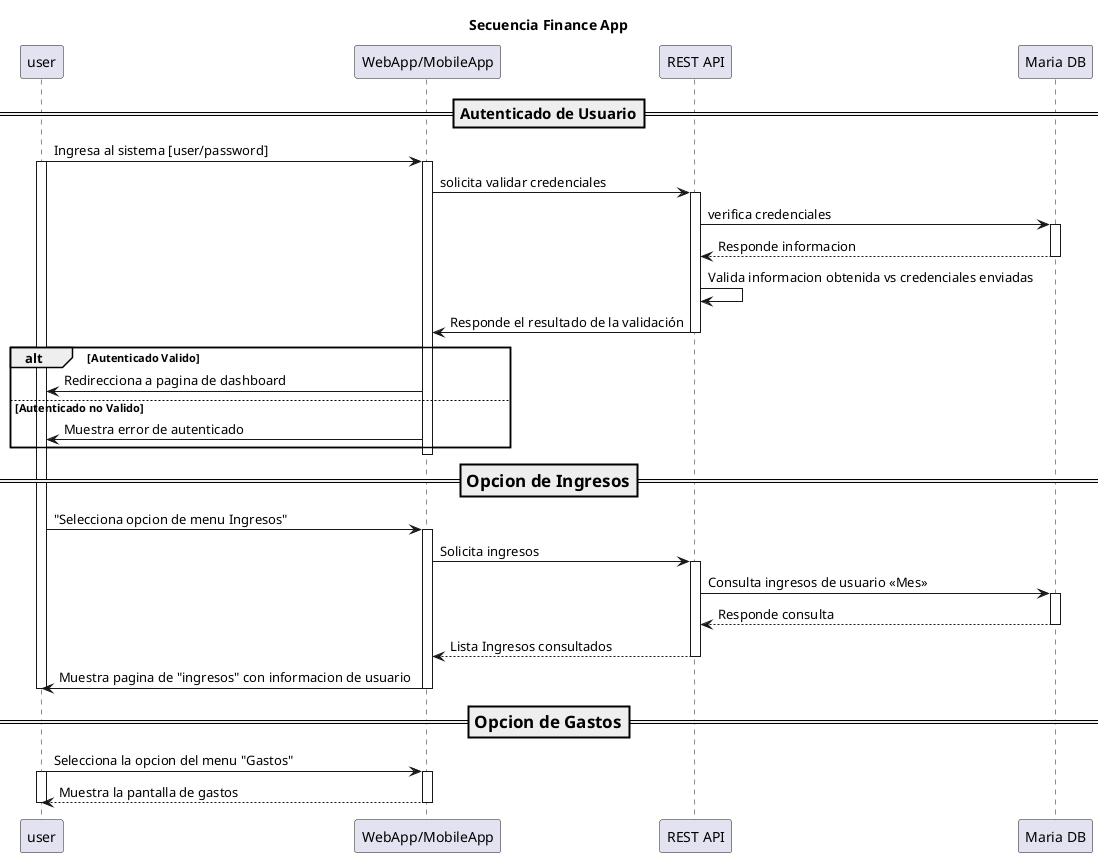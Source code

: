 @startuml
title Secuencia Finance App

==== Autenticado de Usuario ==
user -> frontend as "WebApp/MobileApp": Ingresa al sistema [user/password]
activate user
activate frontend
frontend -> backend as "REST API": solicita validar credenciales
activate backend
backend -> DB as "Maria DB": verifica credenciales
activate DB
DB --> backend: Responde informacion
deactivate DB
backend -> backend: Valida informacion obtenida vs credenciales enviadas
backend -> frontend: Responde el resultado de la validación
deactivate backend

alt Autenticado Valido
    frontend -> user: Redirecciona a pagina de dashboard
else Autenticado no Valido
    frontend -> user: Muestra error de autenticado
end
deactivate frontend

=== Opcion de Ingresos ==
user -> frontend: "Selecciona opcion de menu Ingresos"
activate frontend
frontend -> backend: Solicita ingresos 
activate backend
backend -> DB: Consulta ingresos de usuario <<Mes>>
activate DB
DB --> backend: Responde consulta
deactivate DB
backend --> frontend: Lista Ingresos consultados
deactivate backend
frontend -> user: Muestra pagina de "ingresos" con informacion de usuario
deactivate frontend
deactivate user

=== Opcion de Gastos ==
user -> frontend: Selecciona la opcion del menu "Gastos"
activate user
activate frontend
frontend --> user: Muestra la pantalla de gastos
deactivate frontend
deactivate user

@enduml